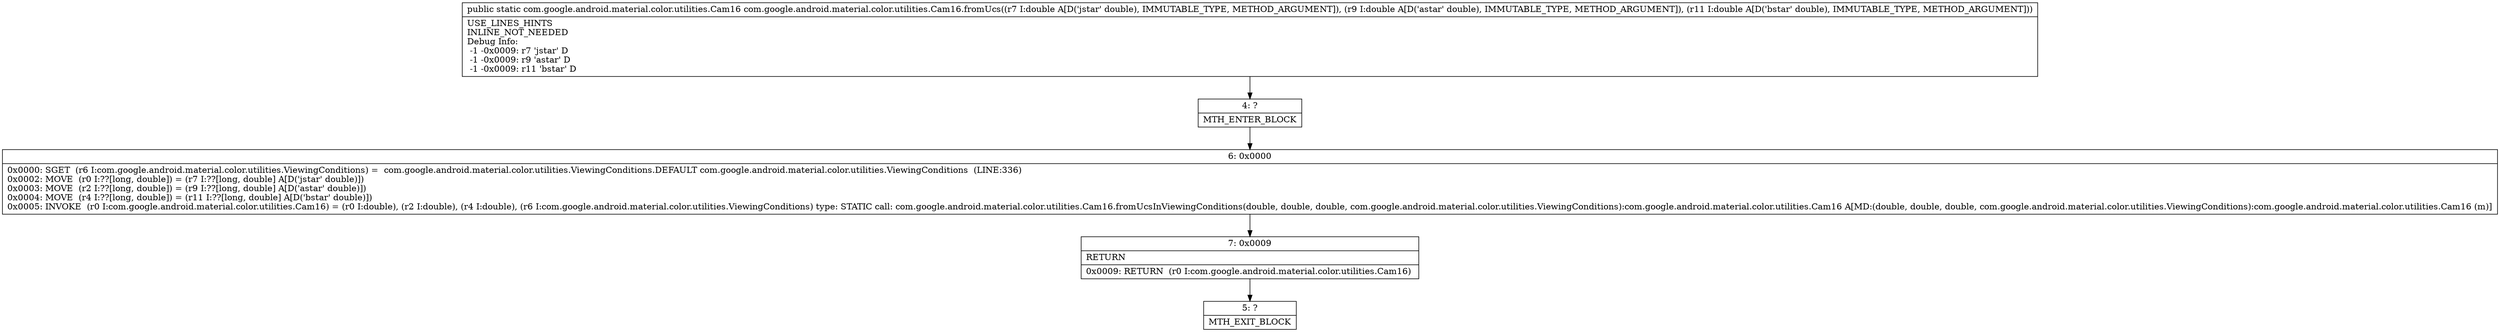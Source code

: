 digraph "CFG forcom.google.android.material.color.utilities.Cam16.fromUcs(DDD)Lcom\/google\/android\/material\/color\/utilities\/Cam16;" {
Node_4 [shape=record,label="{4\:\ ?|MTH_ENTER_BLOCK\l}"];
Node_6 [shape=record,label="{6\:\ 0x0000|0x0000: SGET  (r6 I:com.google.android.material.color.utilities.ViewingConditions) =  com.google.android.material.color.utilities.ViewingConditions.DEFAULT com.google.android.material.color.utilities.ViewingConditions  (LINE:336)\l0x0002: MOVE  (r0 I:??[long, double]) = (r7 I:??[long, double] A[D('jstar' double)]) \l0x0003: MOVE  (r2 I:??[long, double]) = (r9 I:??[long, double] A[D('astar' double)]) \l0x0004: MOVE  (r4 I:??[long, double]) = (r11 I:??[long, double] A[D('bstar' double)]) \l0x0005: INVOKE  (r0 I:com.google.android.material.color.utilities.Cam16) = (r0 I:double), (r2 I:double), (r4 I:double), (r6 I:com.google.android.material.color.utilities.ViewingConditions) type: STATIC call: com.google.android.material.color.utilities.Cam16.fromUcsInViewingConditions(double, double, double, com.google.android.material.color.utilities.ViewingConditions):com.google.android.material.color.utilities.Cam16 A[MD:(double, double, double, com.google.android.material.color.utilities.ViewingConditions):com.google.android.material.color.utilities.Cam16 (m)]\l}"];
Node_7 [shape=record,label="{7\:\ 0x0009|RETURN\l|0x0009: RETURN  (r0 I:com.google.android.material.color.utilities.Cam16) \l}"];
Node_5 [shape=record,label="{5\:\ ?|MTH_EXIT_BLOCK\l}"];
MethodNode[shape=record,label="{public static com.google.android.material.color.utilities.Cam16 com.google.android.material.color.utilities.Cam16.fromUcs((r7 I:double A[D('jstar' double), IMMUTABLE_TYPE, METHOD_ARGUMENT]), (r9 I:double A[D('astar' double), IMMUTABLE_TYPE, METHOD_ARGUMENT]), (r11 I:double A[D('bstar' double), IMMUTABLE_TYPE, METHOD_ARGUMENT]))  | USE_LINES_HINTS\lINLINE_NOT_NEEDED\lDebug Info:\l  \-1 \-0x0009: r7 'jstar' D\l  \-1 \-0x0009: r9 'astar' D\l  \-1 \-0x0009: r11 'bstar' D\l}"];
MethodNode -> Node_4;Node_4 -> Node_6;
Node_6 -> Node_7;
Node_7 -> Node_5;
}

